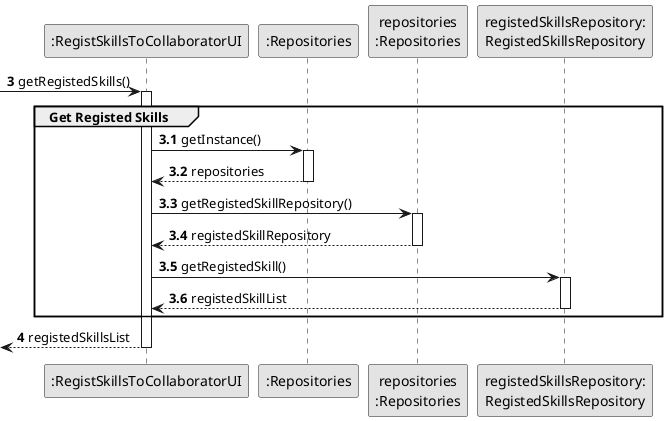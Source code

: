 @startuml
skinparam monochrome true
skinparam packageStyle rectangle
skinparam shadowing false

autonumber

'hide footbox

participant ":RegistSkillsToCollaboratorUI" as UI
participant ":Repositories" as RepositorySingleton
participant "repositories\n:Repositories" as PLAT
participant "registedSkillsRepository:\nRegistedSkillsRepository" as RegistedSkillsRepository

autonumber 3

 -> UI : getRegistedSkills()
autonumber 3.1
activate UI
    group Get Registed Skills

            UI -> RepositorySingleton : getInstance()
            activate RepositorySingleton

                RepositorySingleton --> UI: repositories
            deactivate RepositorySingleton

            UI -> PLAT : getRegistedSkillRepository()
            activate PLAT

                PLAT --> UI: registedSkillRepository
            deactivate PLAT

            UI -> RegistedSkillsRepository : getRegistedSkill()
            activate RegistedSkillsRepository

                RegistedSkillsRepository --> UI : registedSkillList
            deactivate RegistedSkillsRepository


    end
    autonumber 4
    <-- UI  : registedSkillsList
deactivate UI


@enduml